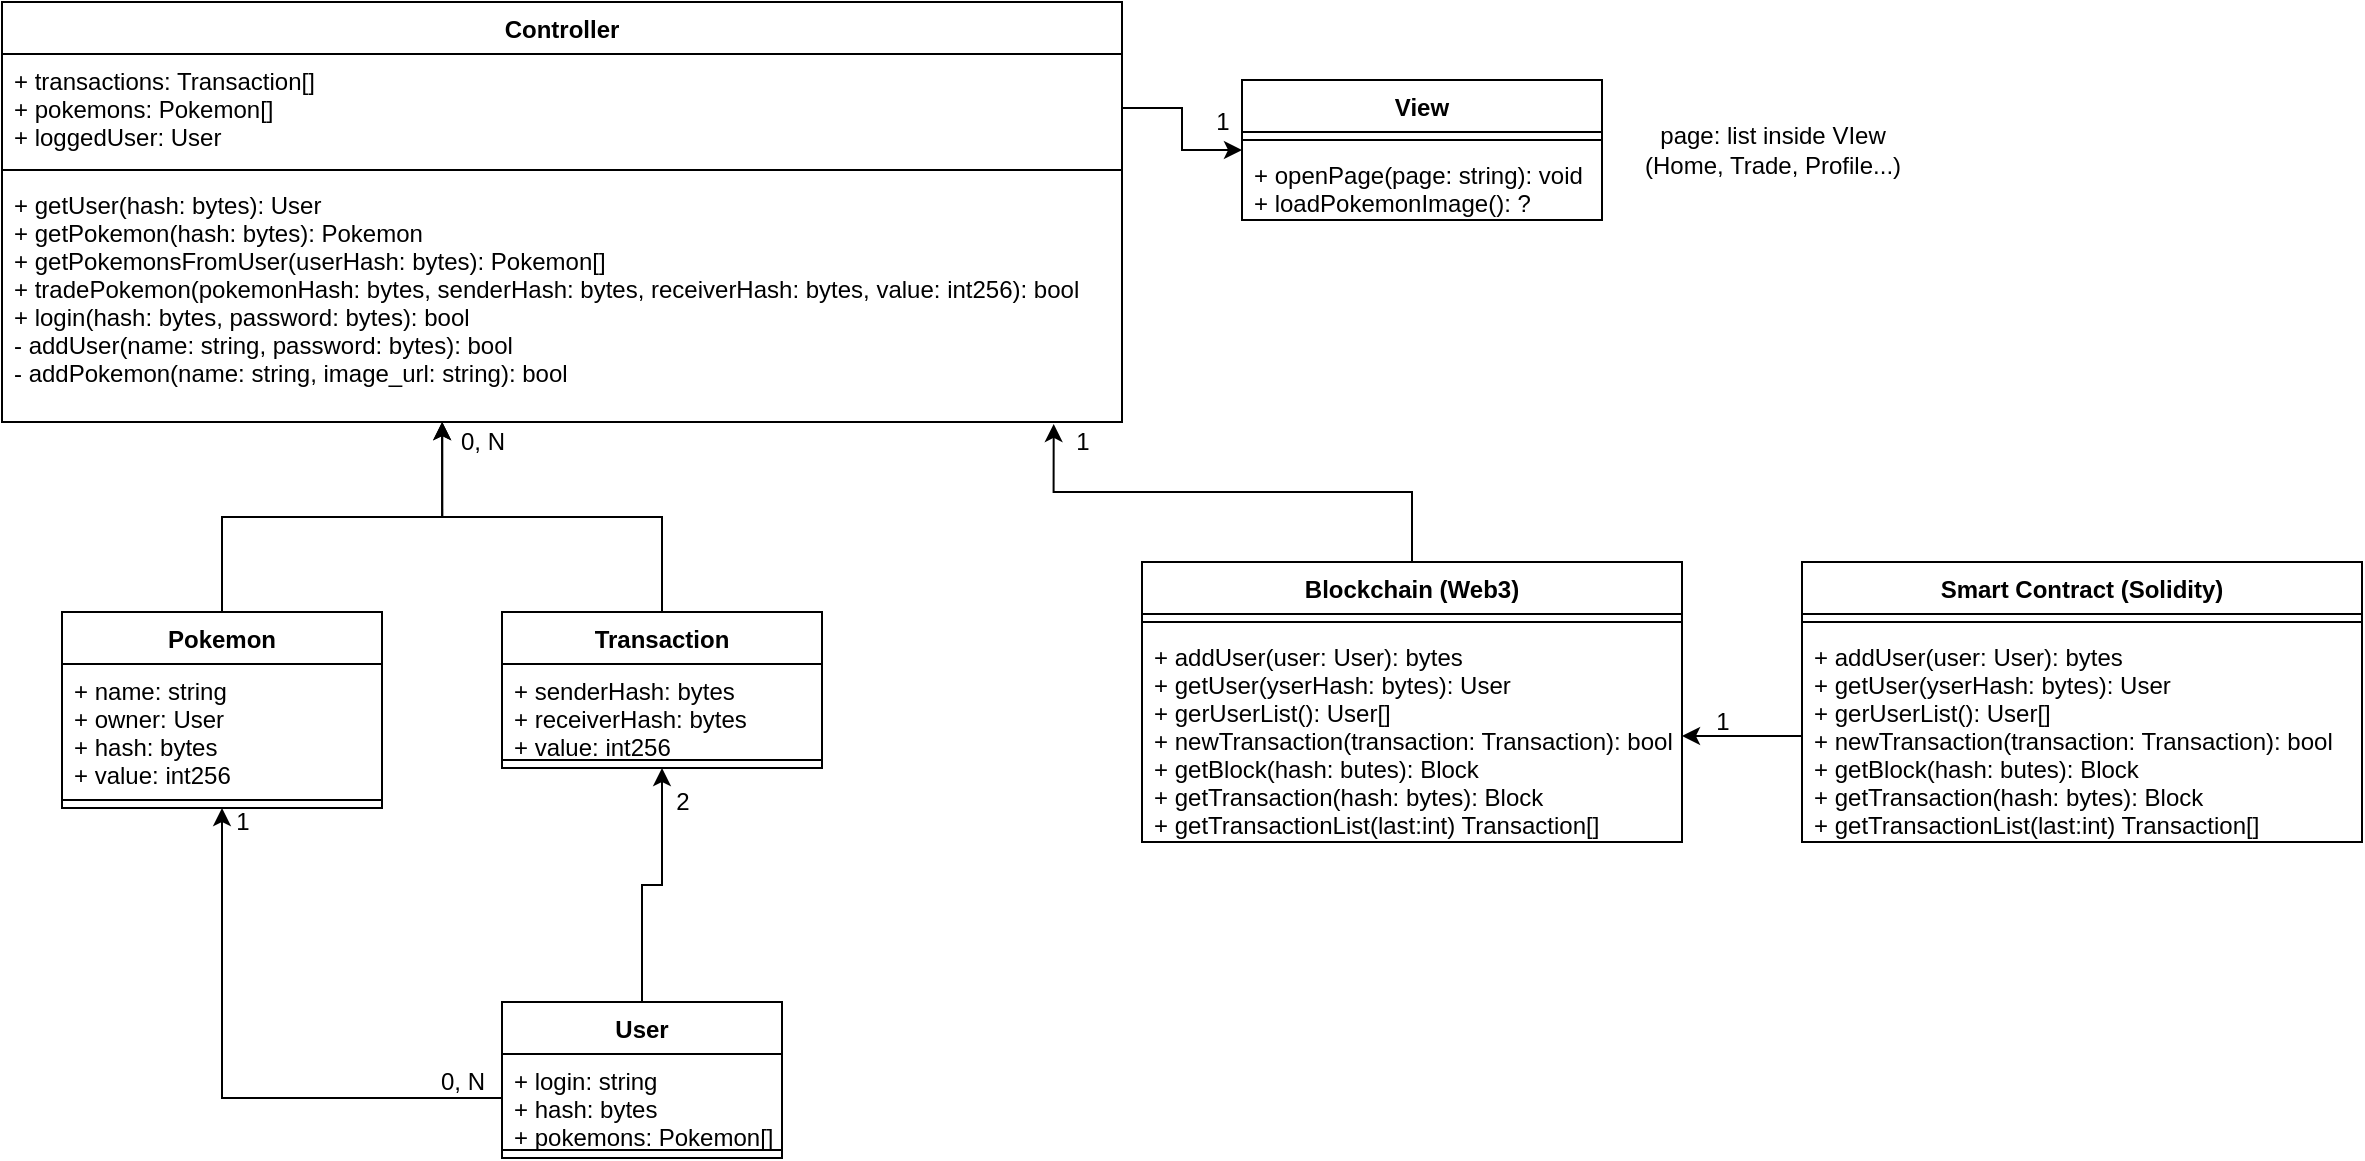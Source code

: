 <mxfile version="20.3.0" type="github">
  <diagram id="6V325mHnCnsMd1fk9BNa" name="Página-1">
    <mxGraphModel dx="833" dy="493" grid="1" gridSize="10" guides="1" tooltips="1" connect="1" arrows="1" fold="1" page="1" pageScale="1" pageWidth="827" pageHeight="1169" math="0" shadow="0">
      <root>
        <mxCell id="0" />
        <mxCell id="1" parent="0" />
        <mxCell id="X7pOwtktscXURmsXRaJt-1" value="Controller" style="swimlane;fontStyle=1;align=center;verticalAlign=top;childLayout=stackLayout;horizontal=1;startSize=26;horizontalStack=0;resizeParent=1;resizeParentMax=0;resizeLast=0;collapsible=1;marginBottom=0;" parent="1" vertex="1">
          <mxGeometry x="130" y="190" width="560" height="210" as="geometry" />
        </mxCell>
        <mxCell id="X7pOwtktscXURmsXRaJt-2" value="+ transactions: Transaction[]&#xa;+ pokemons: Pokemon[]&#xa;+ loggedUser: User" style="text;strokeColor=none;fillColor=none;align=left;verticalAlign=top;spacingLeft=4;spacingRight=4;overflow=hidden;rotatable=0;points=[[0,0.5],[1,0.5]];portConstraint=eastwest;" parent="X7pOwtktscXURmsXRaJt-1" vertex="1">
          <mxGeometry y="26" width="560" height="54" as="geometry" />
        </mxCell>
        <mxCell id="X7pOwtktscXURmsXRaJt-3" value="" style="line;strokeWidth=1;fillColor=none;align=left;verticalAlign=middle;spacingTop=-1;spacingLeft=3;spacingRight=3;rotatable=0;labelPosition=right;points=[];portConstraint=eastwest;strokeColor=inherit;" parent="X7pOwtktscXURmsXRaJt-1" vertex="1">
          <mxGeometry y="80" width="560" height="8" as="geometry" />
        </mxCell>
        <mxCell id="X7pOwtktscXURmsXRaJt-4" value="+ getUser(hash: bytes): User&#xa;+ getPokemon(hash: bytes): Pokemon&#xa;+ getPokemonsFromUser(userHash: bytes): Pokemon[]&#xa;+ tradePokemon(pokemonHash: bytes, senderHash: bytes, receiverHash: bytes, value: int256): bool&#xa;+ login(hash: bytes, password: bytes): bool&#xa;- addUser(name: string, password: bytes): bool&#xa;- addPokemon(name: string, image_url: string): bool" style="text;strokeColor=none;fillColor=none;align=left;verticalAlign=top;spacingLeft=4;spacingRight=4;overflow=hidden;rotatable=0;points=[[0,0.5],[1,0.5]];portConstraint=eastwest;" parent="X7pOwtktscXURmsXRaJt-1" vertex="1">
          <mxGeometry y="88" width="560" height="122" as="geometry" />
        </mxCell>
        <mxCell id="X7pOwtktscXURmsXRaJt-26" style="edgeStyle=orthogonalEdgeStyle;rounded=0;orthogonalLoop=1;jettySize=auto;html=1;entryX=0.393;entryY=1;entryDx=0;entryDy=0;entryPerimeter=0;" parent="1" source="X7pOwtktscXURmsXRaJt-5" target="X7pOwtktscXURmsXRaJt-4" edge="1">
          <mxGeometry relative="1" as="geometry" />
        </mxCell>
        <mxCell id="X7pOwtktscXURmsXRaJt-5" value="Pokemon" style="swimlane;fontStyle=1;align=center;verticalAlign=top;childLayout=stackLayout;horizontal=1;startSize=26;horizontalStack=0;resizeParent=1;resizeParentMax=0;resizeLast=0;collapsible=1;marginBottom=0;" parent="1" vertex="1">
          <mxGeometry x="160" y="495" width="160" height="98" as="geometry" />
        </mxCell>
        <mxCell id="X7pOwtktscXURmsXRaJt-6" value="+ name: string&#xa;+ owner: User&#xa;+ hash: bytes&#xa;+ value: int256" style="text;strokeColor=none;fillColor=none;align=left;verticalAlign=top;spacingLeft=4;spacingRight=4;overflow=hidden;rotatable=0;points=[[0,0.5],[1,0.5]];portConstraint=eastwest;" parent="X7pOwtktscXURmsXRaJt-5" vertex="1">
          <mxGeometry y="26" width="160" height="64" as="geometry" />
        </mxCell>
        <mxCell id="X7pOwtktscXURmsXRaJt-7" value="" style="line;strokeWidth=1;fillColor=none;align=left;verticalAlign=middle;spacingTop=-1;spacingLeft=3;spacingRight=3;rotatable=0;labelPosition=right;points=[];portConstraint=eastwest;strokeColor=inherit;" parent="X7pOwtktscXURmsXRaJt-5" vertex="1">
          <mxGeometry y="90" width="160" height="8" as="geometry" />
        </mxCell>
        <mxCell id="X7pOwtktscXURmsXRaJt-28" style="edgeStyle=orthogonalEdgeStyle;rounded=0;orthogonalLoop=1;jettySize=auto;html=1;entryX=0.393;entryY=1;entryDx=0;entryDy=0;entryPerimeter=0;" parent="1" source="X7pOwtktscXURmsXRaJt-9" target="X7pOwtktscXURmsXRaJt-4" edge="1">
          <mxGeometry relative="1" as="geometry" />
        </mxCell>
        <mxCell id="X7pOwtktscXURmsXRaJt-9" value="Transaction" style="swimlane;fontStyle=1;align=center;verticalAlign=top;childLayout=stackLayout;horizontal=1;startSize=26;horizontalStack=0;resizeParent=1;resizeParentMax=0;resizeLast=0;collapsible=1;marginBottom=0;" parent="1" vertex="1">
          <mxGeometry x="380" y="495" width="160" height="78" as="geometry" />
        </mxCell>
        <mxCell id="X7pOwtktscXURmsXRaJt-10" value="+ senderHash: bytes&#xa;+ receiverHash: bytes&#xa;+ value: int256" style="text;strokeColor=none;fillColor=none;align=left;verticalAlign=top;spacingLeft=4;spacingRight=4;overflow=hidden;rotatable=0;points=[[0,0.5],[1,0.5]];portConstraint=eastwest;" parent="X7pOwtktscXURmsXRaJt-9" vertex="1">
          <mxGeometry y="26" width="160" height="44" as="geometry" />
        </mxCell>
        <mxCell id="X7pOwtktscXURmsXRaJt-11" value="" style="line;strokeWidth=1;fillColor=none;align=left;verticalAlign=middle;spacingTop=-1;spacingLeft=3;spacingRight=3;rotatable=0;labelPosition=right;points=[];portConstraint=eastwest;strokeColor=inherit;" parent="X7pOwtktscXURmsXRaJt-9" vertex="1">
          <mxGeometry y="70" width="160" height="8" as="geometry" />
        </mxCell>
        <mxCell id="X7pOwtktscXURmsXRaJt-29" style="edgeStyle=orthogonalEdgeStyle;rounded=0;orthogonalLoop=1;jettySize=auto;html=1;entryX=0.939;entryY=1.008;entryDx=0;entryDy=0;entryPerimeter=0;" parent="1" source="X7pOwtktscXURmsXRaJt-13" target="X7pOwtktscXURmsXRaJt-4" edge="1">
          <mxGeometry relative="1" as="geometry" />
        </mxCell>
        <mxCell id="X7pOwtktscXURmsXRaJt-13" value="Blockchain (Web3)" style="swimlane;fontStyle=1;align=center;verticalAlign=top;childLayout=stackLayout;horizontal=1;startSize=26;horizontalStack=0;resizeParent=1;resizeParentMax=0;resizeLast=0;collapsible=1;marginBottom=0;" parent="1" vertex="1">
          <mxGeometry x="700" y="470" width="270" height="140" as="geometry" />
        </mxCell>
        <mxCell id="X7pOwtktscXURmsXRaJt-15" value="" style="line;strokeWidth=1;fillColor=none;align=left;verticalAlign=middle;spacingTop=-1;spacingLeft=3;spacingRight=3;rotatable=0;labelPosition=right;points=[];portConstraint=eastwest;strokeColor=inherit;" parent="X7pOwtktscXURmsXRaJt-13" vertex="1">
          <mxGeometry y="26" width="270" height="8" as="geometry" />
        </mxCell>
        <mxCell id="X7pOwtktscXURmsXRaJt-16" value="+ addUser(user: User): bytes&#xa;+ getUser(yserHash: bytes): User&#xa;+ gerUserList(): User[]&#xa;+ newTransaction(transaction: Transaction): bool&#xa;+ getBlock(hash: butes): Block&#xa;+ getTransaction(hash: bytes): Block&#xa;+ getTransactionList(last:int) Transaction[]&#xa;" style="text;strokeColor=none;fillColor=none;align=left;verticalAlign=top;spacingLeft=4;spacingRight=4;overflow=hidden;rotatable=0;points=[[0,0.5],[1,0.5]];portConstraint=eastwest;" parent="X7pOwtktscXURmsXRaJt-13" vertex="1">
          <mxGeometry y="34" width="270" height="106" as="geometry" />
        </mxCell>
        <mxCell id="X7pOwtktscXURmsXRaJt-34" style="edgeStyle=orthogonalEdgeStyle;rounded=0;orthogonalLoop=1;jettySize=auto;html=1;" parent="1" source="X7pOwtktscXURmsXRaJt-17" target="X7pOwtktscXURmsXRaJt-9" edge="1">
          <mxGeometry relative="1" as="geometry" />
        </mxCell>
        <mxCell id="X7pOwtktscXURmsXRaJt-17" value="User" style="swimlane;fontStyle=1;align=center;verticalAlign=top;childLayout=stackLayout;horizontal=1;startSize=26;horizontalStack=0;resizeParent=1;resizeParentMax=0;resizeLast=0;collapsible=1;marginBottom=0;" parent="1" vertex="1">
          <mxGeometry x="380" y="690" width="140" height="78" as="geometry" />
        </mxCell>
        <mxCell id="X7pOwtktscXURmsXRaJt-18" value="+ login: string&#xa;+ hash: bytes&#xa;+ pokemons: Pokemon[]" style="text;strokeColor=none;fillColor=none;align=left;verticalAlign=top;spacingLeft=4;spacingRight=4;overflow=hidden;rotatable=0;points=[[0,0.5],[1,0.5]];portConstraint=eastwest;" parent="X7pOwtktscXURmsXRaJt-17" vertex="1">
          <mxGeometry y="26" width="140" height="44" as="geometry" />
        </mxCell>
        <mxCell id="X7pOwtktscXURmsXRaJt-19" value="" style="line;strokeWidth=1;fillColor=none;align=left;verticalAlign=middle;spacingTop=-1;spacingLeft=3;spacingRight=3;rotatable=0;labelPosition=right;points=[];portConstraint=eastwest;strokeColor=inherit;" parent="X7pOwtktscXURmsXRaJt-17" vertex="1">
          <mxGeometry y="70" width="140" height="8" as="geometry" />
        </mxCell>
        <mxCell id="X7pOwtktscXURmsXRaJt-21" value="View" style="swimlane;fontStyle=1;align=center;verticalAlign=top;childLayout=stackLayout;horizontal=1;startSize=26;horizontalStack=0;resizeParent=1;resizeParentMax=0;resizeLast=0;collapsible=1;marginBottom=0;" parent="1" vertex="1">
          <mxGeometry x="750" y="229" width="180" height="70" as="geometry" />
        </mxCell>
        <mxCell id="X7pOwtktscXURmsXRaJt-23" value="" style="line;strokeWidth=1;fillColor=none;align=left;verticalAlign=middle;spacingTop=-1;spacingLeft=3;spacingRight=3;rotatable=0;labelPosition=right;points=[];portConstraint=eastwest;strokeColor=inherit;" parent="X7pOwtktscXURmsXRaJt-21" vertex="1">
          <mxGeometry y="26" width="180" height="8" as="geometry" />
        </mxCell>
        <mxCell id="X7pOwtktscXURmsXRaJt-24" value="+ openPage(page: string): void&#xa;+ loadPokemonImage(): ?" style="text;strokeColor=none;fillColor=none;align=left;verticalAlign=top;spacingLeft=4;spacingRight=4;overflow=hidden;rotatable=0;points=[[0,0.5],[1,0.5]];portConstraint=eastwest;" parent="X7pOwtktscXURmsXRaJt-21" vertex="1">
          <mxGeometry y="34" width="180" height="36" as="geometry" />
        </mxCell>
        <mxCell id="X7pOwtktscXURmsXRaJt-25" value="page: list inside VIew&lt;br&gt;(Home, Trade, Profile...)" style="text;html=1;align=center;verticalAlign=middle;resizable=0;points=[];autosize=1;strokeColor=none;fillColor=none;" parent="1" vertex="1">
          <mxGeometry x="940" y="244" width="150" height="40" as="geometry" />
        </mxCell>
        <mxCell id="X7pOwtktscXURmsXRaJt-27" value="0, N" style="text;html=1;align=center;verticalAlign=middle;resizable=0;points=[];autosize=1;strokeColor=none;fillColor=none;" parent="1" vertex="1">
          <mxGeometry x="345" y="395" width="50" height="30" as="geometry" />
        </mxCell>
        <mxCell id="X7pOwtktscXURmsXRaJt-30" value="1&lt;br&gt;" style="text;html=1;align=center;verticalAlign=middle;resizable=0;points=[];autosize=1;strokeColor=none;fillColor=none;" parent="1" vertex="1">
          <mxGeometry x="655" y="395" width="30" height="30" as="geometry" />
        </mxCell>
        <mxCell id="X7pOwtktscXURmsXRaJt-31" style="edgeStyle=orthogonalEdgeStyle;rounded=0;orthogonalLoop=1;jettySize=auto;html=1;" parent="1" source="X7pOwtktscXURmsXRaJt-2" target="X7pOwtktscXURmsXRaJt-21" edge="1">
          <mxGeometry relative="1" as="geometry" />
        </mxCell>
        <mxCell id="X7pOwtktscXURmsXRaJt-32" value="1" style="text;html=1;align=center;verticalAlign=middle;resizable=0;points=[];autosize=1;strokeColor=none;fillColor=none;" parent="1" vertex="1">
          <mxGeometry x="725" y="235" width="30" height="30" as="geometry" />
        </mxCell>
        <mxCell id="X7pOwtktscXURmsXRaJt-33" style="edgeStyle=orthogonalEdgeStyle;rounded=0;orthogonalLoop=1;jettySize=auto;html=1;" parent="1" source="X7pOwtktscXURmsXRaJt-18" target="X7pOwtktscXURmsXRaJt-5" edge="1">
          <mxGeometry relative="1" as="geometry" />
        </mxCell>
        <mxCell id="X7pOwtktscXURmsXRaJt-35" value="1" style="text;html=1;align=center;verticalAlign=middle;resizable=0;points=[];autosize=1;strokeColor=none;fillColor=none;" parent="1" vertex="1">
          <mxGeometry x="235" y="585" width="30" height="30" as="geometry" />
        </mxCell>
        <mxCell id="X7pOwtktscXURmsXRaJt-36" value="2" style="text;html=1;align=center;verticalAlign=middle;resizable=0;points=[];autosize=1;strokeColor=none;fillColor=none;" parent="1" vertex="1">
          <mxGeometry x="455" y="575" width="30" height="30" as="geometry" />
        </mxCell>
        <mxCell id="X7pOwtktscXURmsXRaJt-37" value="0, N" style="text;html=1;align=center;verticalAlign=middle;resizable=0;points=[];autosize=1;strokeColor=none;fillColor=none;" parent="1" vertex="1">
          <mxGeometry x="335" y="715" width="50" height="30" as="geometry" />
        </mxCell>
        <mxCell id="tKCcgJrug3Tw60nRwCuI-1" value="Smart Contract (Solidity)" style="swimlane;fontStyle=1;align=center;verticalAlign=top;childLayout=stackLayout;horizontal=1;startSize=26;horizontalStack=0;resizeParent=1;resizeParentMax=0;resizeLast=0;collapsible=1;marginBottom=0;" vertex="1" parent="1">
          <mxGeometry x="1030" y="470" width="280" height="140" as="geometry" />
        </mxCell>
        <mxCell id="tKCcgJrug3Tw60nRwCuI-3" value="" style="line;strokeWidth=1;fillColor=none;align=left;verticalAlign=middle;spacingTop=-1;spacingLeft=3;spacingRight=3;rotatable=0;labelPosition=right;points=[];portConstraint=eastwest;strokeColor=inherit;" vertex="1" parent="tKCcgJrug3Tw60nRwCuI-1">
          <mxGeometry y="26" width="280" height="8" as="geometry" />
        </mxCell>
        <mxCell id="tKCcgJrug3Tw60nRwCuI-4" value="+ addUser(user: User): bytes&#xa;+ getUser(yserHash: bytes): User&#xa;+ gerUserList(): User[]&#xa;+ newTransaction(transaction: Transaction): bool&#xa;+ getBlock(hash: butes): Block&#xa;+ getTransaction(hash: bytes): Block&#xa;+ getTransactionList(last:int) Transaction[]&#xa;&#xa;" style="text;strokeColor=none;fillColor=none;align=left;verticalAlign=top;spacingLeft=4;spacingRight=4;overflow=hidden;rotatable=0;points=[[0,0.5],[1,0.5]];portConstraint=eastwest;" vertex="1" parent="tKCcgJrug3Tw60nRwCuI-1">
          <mxGeometry y="34" width="280" height="106" as="geometry" />
        </mxCell>
        <mxCell id="tKCcgJrug3Tw60nRwCuI-5" style="edgeStyle=orthogonalEdgeStyle;rounded=0;orthogonalLoop=1;jettySize=auto;html=1;" edge="1" parent="1" source="tKCcgJrug3Tw60nRwCuI-4" target="X7pOwtktscXURmsXRaJt-16">
          <mxGeometry relative="1" as="geometry" />
        </mxCell>
        <mxCell id="tKCcgJrug3Tw60nRwCuI-6" value="1&lt;br&gt;" style="text;html=1;align=center;verticalAlign=middle;resizable=0;points=[];autosize=1;strokeColor=none;fillColor=none;" vertex="1" parent="1">
          <mxGeometry x="975" y="535" width="30" height="30" as="geometry" />
        </mxCell>
      </root>
    </mxGraphModel>
  </diagram>
</mxfile>
